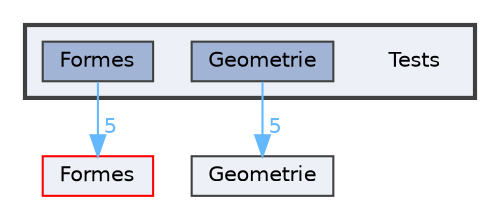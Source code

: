 digraph "Tests"
{
 // LATEX_PDF_SIZE
  bgcolor="transparent";
  edge [fontname=Helvetica,fontsize=10,labelfontname=Helvetica,labelfontsize=10];
  node [fontname=Helvetica,fontsize=10,shape=box,height=0.2,width=0.4];
  compound=true
  subgraph clusterdir_33c78a012c8d08979f57a54a07694c46 {
    graph [ bgcolor="#edf0f7", pencolor="grey25", label="", fontname=Helvetica,fontsize=10 style="filled,bold", URL="dir_33c78a012c8d08979f57a54a07694c46.html",tooltip=""]
    dir_33c78a012c8d08979f57a54a07694c46 [shape=plaintext, label="Tests"];
  dir_4c069dff89ea167fc6534cc72e0ca0c2 [label="Formes", fillcolor="#a2b4d6", color="grey25", style="filled", URL="dir_4c069dff89ea167fc6534cc72e0ca0c2.html",tooltip=""];
  dir_ff4e48afbb1d9290157a92e9b48fc0fb [label="Geometrie", fillcolor="#a2b4d6", color="grey25", style="filled", URL="dir_ff4e48afbb1d9290157a92e9b48fc0fb.html",tooltip=""];
  }
  dir_29b50a3b0d83dc131baccc5fbf70a8b6 [label="Formes", fillcolor="#edf0f7", color="red", style="filled", URL="dir_29b50a3b0d83dc131baccc5fbf70a8b6.html",tooltip=""];
  dir_46eab25f195f56509443ad6e58c59db9 [label="Geometrie", fillcolor="#edf0f7", color="grey25", style="filled", URL="dir_46eab25f195f56509443ad6e58c59db9.html",tooltip=""];
  dir_4c069dff89ea167fc6534cc72e0ca0c2->dir_29b50a3b0d83dc131baccc5fbf70a8b6 [headlabel="5", labeldistance=1.5 headhref="dir_000014_000013.html" href="dir_000014_000013.html" color="steelblue1" fontcolor="steelblue1"];
  dir_ff4e48afbb1d9290157a92e9b48fc0fb->dir_46eab25f195f56509443ad6e58c59db9 [headlabel="5", labeldistance=1.5 headhref="dir_000018_000017.html" href="dir_000018_000017.html" color="steelblue1" fontcolor="steelblue1"];
}
